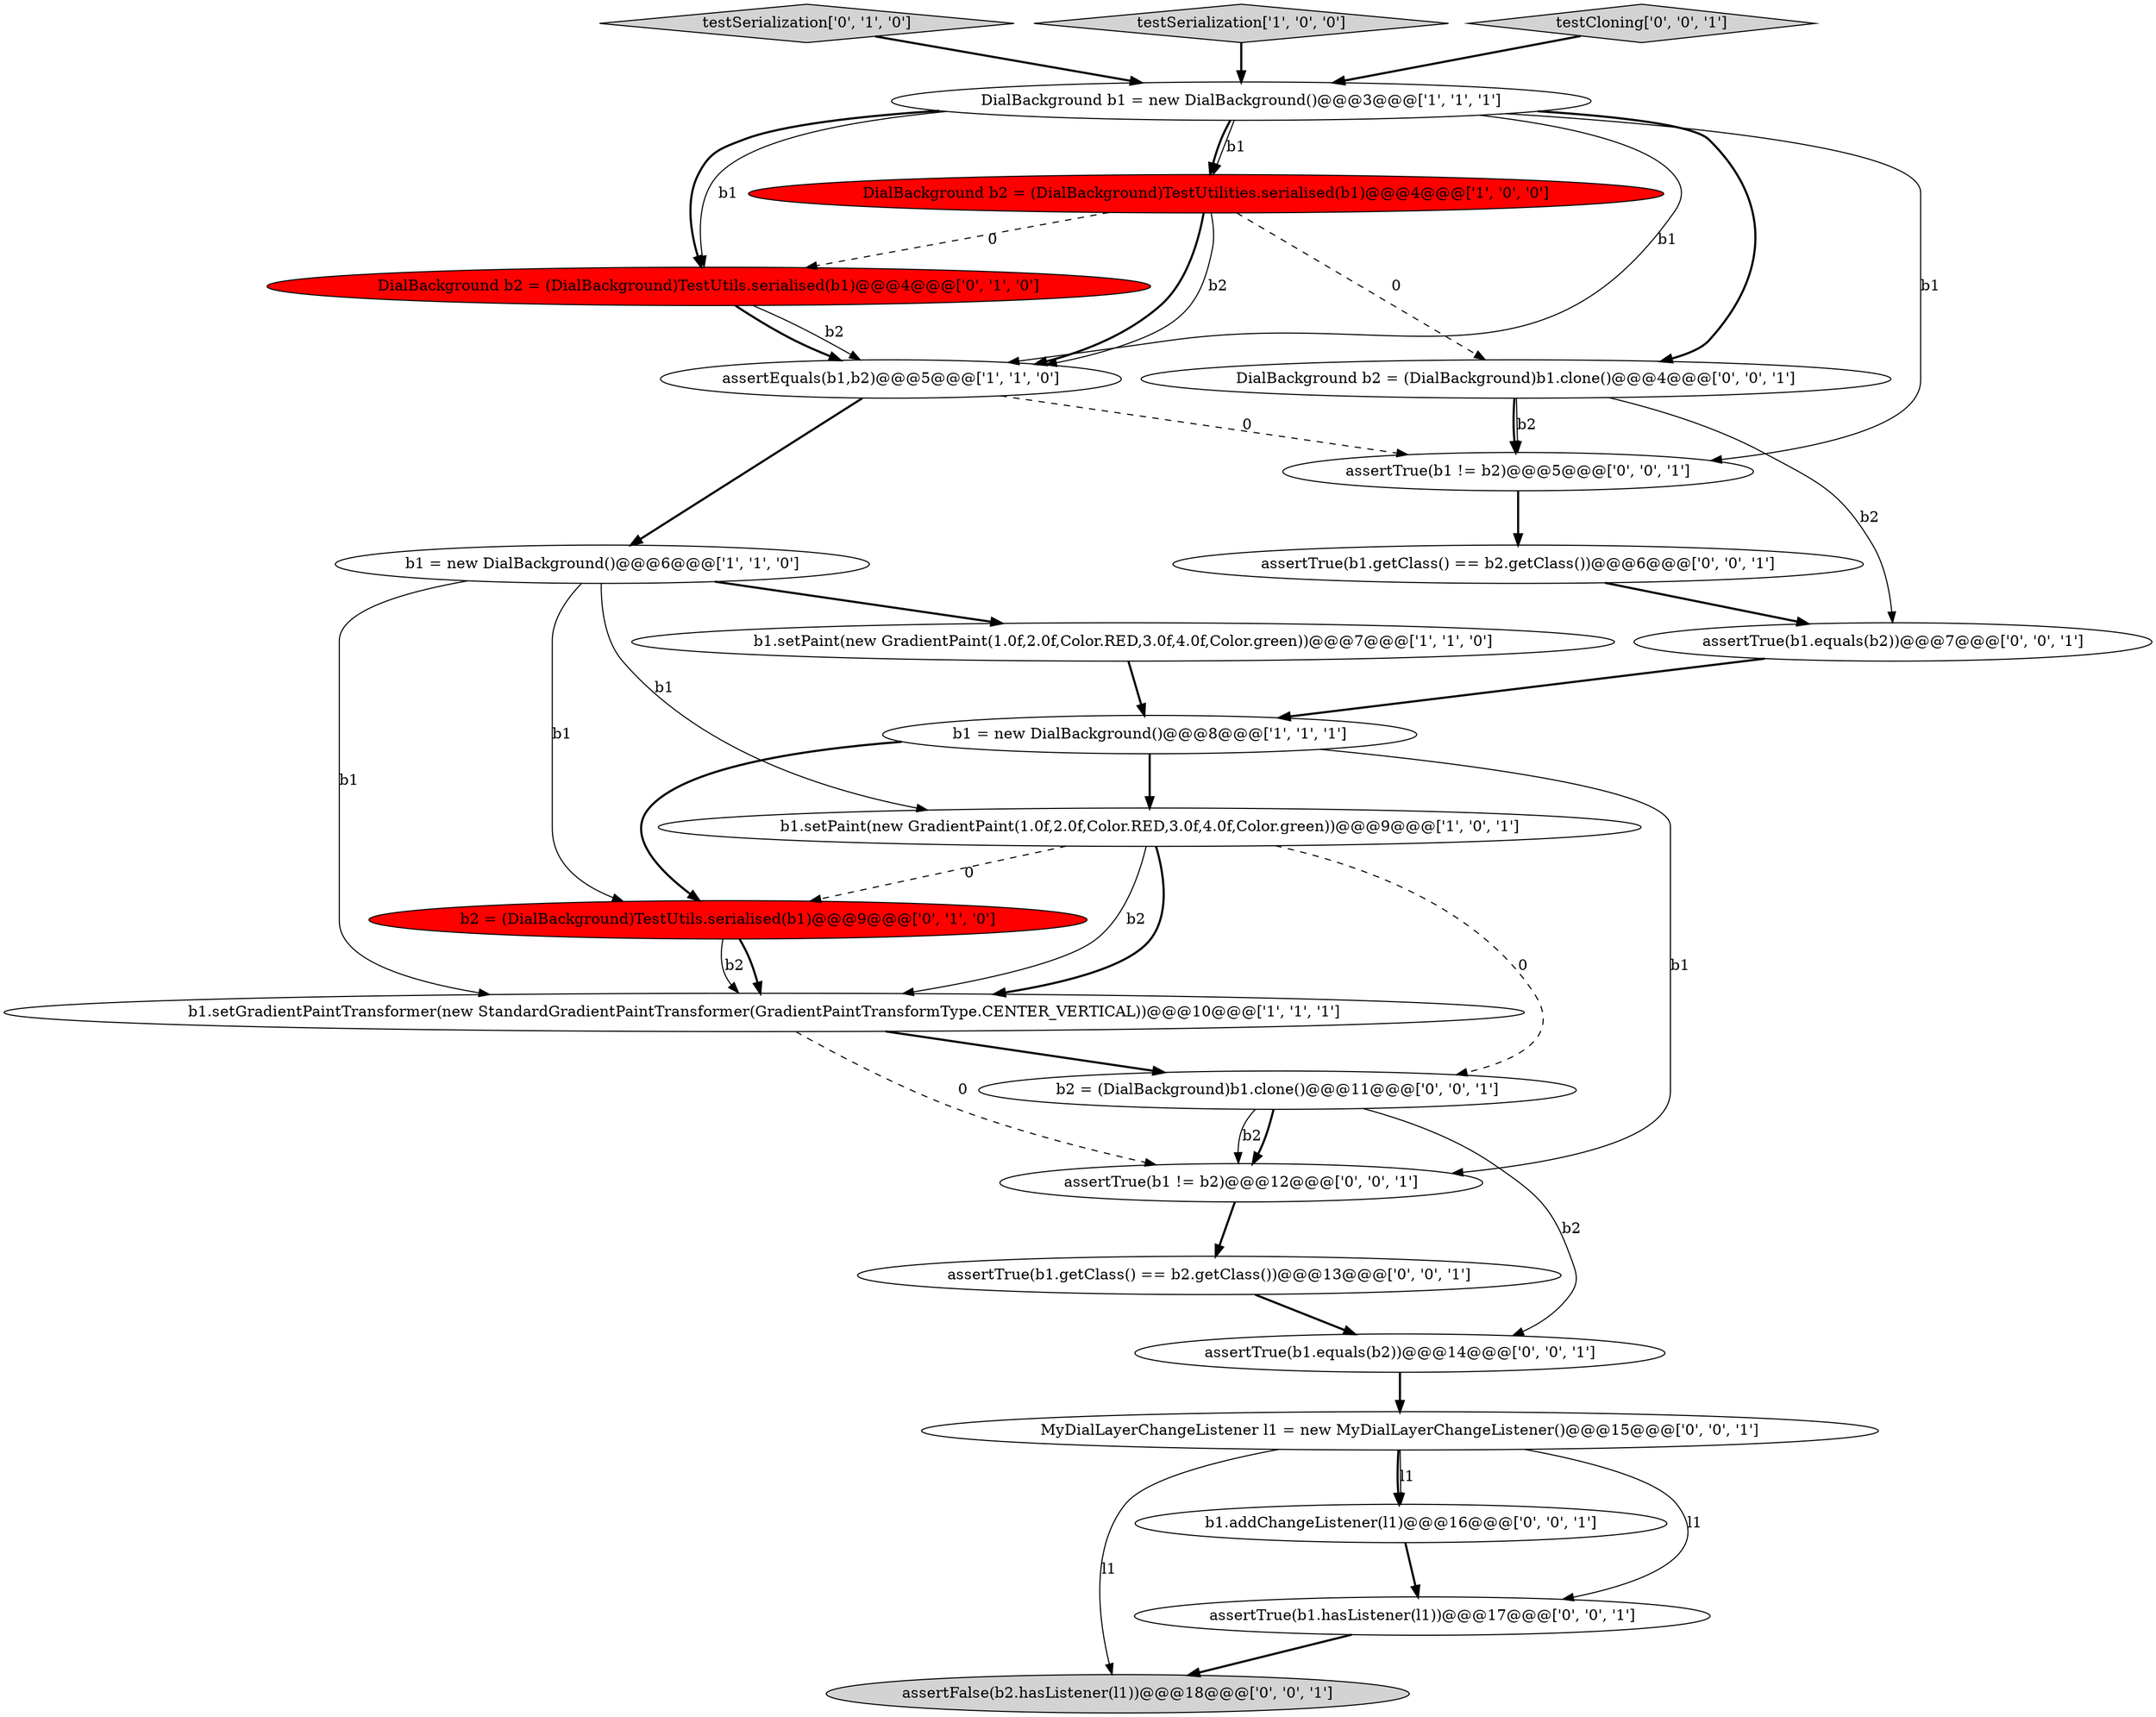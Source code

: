 digraph {
20 [style = filled, label = "assertFalse(b2.hasListener(l1))@@@18@@@['0', '0', '1']", fillcolor = lightgray, shape = ellipse image = "AAA0AAABBB3BBB"];
22 [style = filled, label = "assertTrue(b1.getClass() == b2.getClass())@@@6@@@['0', '0', '1']", fillcolor = white, shape = ellipse image = "AAA0AAABBB3BBB"];
2 [style = filled, label = "b1 = new DialBackground()@@@8@@@['1', '1', '1']", fillcolor = white, shape = ellipse image = "AAA0AAABBB1BBB"];
10 [style = filled, label = "b2 = (DialBackground)TestUtils.serialised(b1)@@@9@@@['0', '1', '0']", fillcolor = red, shape = ellipse image = "AAA1AAABBB2BBB"];
16 [style = filled, label = "assertTrue(b1 != b2)@@@12@@@['0', '0', '1']", fillcolor = white, shape = ellipse image = "AAA0AAABBB3BBB"];
15 [style = filled, label = "assertTrue(b1 != b2)@@@5@@@['0', '0', '1']", fillcolor = white, shape = ellipse image = "AAA0AAABBB3BBB"];
3 [style = filled, label = "b1.setPaint(new GradientPaint(1.0f,2.0f,Color.RED,3.0f,4.0f,Color.green))@@@9@@@['1', '0', '1']", fillcolor = white, shape = ellipse image = "AAA0AAABBB1BBB"];
18 [style = filled, label = "b2 = (DialBackground)b1.clone()@@@11@@@['0', '0', '1']", fillcolor = white, shape = ellipse image = "AAA0AAABBB3BBB"];
17 [style = filled, label = "assertTrue(b1.hasListener(l1))@@@17@@@['0', '0', '1']", fillcolor = white, shape = ellipse image = "AAA0AAABBB3BBB"];
9 [style = filled, label = "testSerialization['0', '1', '0']", fillcolor = lightgray, shape = diamond image = "AAA0AAABBB2BBB"];
14 [style = filled, label = "assertTrue(b1.equals(b2))@@@14@@@['0', '0', '1']", fillcolor = white, shape = ellipse image = "AAA0AAABBB3BBB"];
23 [style = filled, label = "assertTrue(b1.equals(b2))@@@7@@@['0', '0', '1']", fillcolor = white, shape = ellipse image = "AAA0AAABBB3BBB"];
5 [style = filled, label = "b1.setGradientPaintTransformer(new StandardGradientPaintTransformer(GradientPaintTransformType.CENTER_VERTICAL))@@@10@@@['1', '1', '1']", fillcolor = white, shape = ellipse image = "AAA0AAABBB1BBB"];
7 [style = filled, label = "testSerialization['1', '0', '0']", fillcolor = lightgray, shape = diamond image = "AAA0AAABBB1BBB"];
4 [style = filled, label = "b1.setPaint(new GradientPaint(1.0f,2.0f,Color.RED,3.0f,4.0f,Color.green))@@@7@@@['1', '1', '0']", fillcolor = white, shape = ellipse image = "AAA0AAABBB1BBB"];
13 [style = filled, label = "testCloning['0', '0', '1']", fillcolor = lightgray, shape = diamond image = "AAA0AAABBB3BBB"];
19 [style = filled, label = "MyDialLayerChangeListener l1 = new MyDialLayerChangeListener()@@@15@@@['0', '0', '1']", fillcolor = white, shape = ellipse image = "AAA0AAABBB3BBB"];
12 [style = filled, label = "DialBackground b2 = (DialBackground)b1.clone()@@@4@@@['0', '0', '1']", fillcolor = white, shape = ellipse image = "AAA0AAABBB3BBB"];
11 [style = filled, label = "DialBackground b2 = (DialBackground)TestUtils.serialised(b1)@@@4@@@['0', '1', '0']", fillcolor = red, shape = ellipse image = "AAA1AAABBB2BBB"];
6 [style = filled, label = "DialBackground b2 = (DialBackground)TestUtilities.serialised(b1)@@@4@@@['1', '0', '0']", fillcolor = red, shape = ellipse image = "AAA1AAABBB1BBB"];
8 [style = filled, label = "DialBackground b1 = new DialBackground()@@@3@@@['1', '1', '1']", fillcolor = white, shape = ellipse image = "AAA0AAABBB1BBB"];
24 [style = filled, label = "b1.addChangeListener(l1)@@@16@@@['0', '0', '1']", fillcolor = white, shape = ellipse image = "AAA0AAABBB3BBB"];
0 [style = filled, label = "assertEquals(b1,b2)@@@5@@@['1', '1', '0']", fillcolor = white, shape = ellipse image = "AAA0AAABBB1BBB"];
1 [style = filled, label = "b1 = new DialBackground()@@@6@@@['1', '1', '0']", fillcolor = white, shape = ellipse image = "AAA0AAABBB1BBB"];
21 [style = filled, label = "assertTrue(b1.getClass() == b2.getClass())@@@13@@@['0', '0', '1']", fillcolor = white, shape = ellipse image = "AAA0AAABBB3BBB"];
8->6 [style = solid, label="b1"];
1->4 [style = bold, label=""];
12->15 [style = solid, label="b2"];
19->24 [style = solid, label="l1"];
3->18 [style = dashed, label="0"];
2->3 [style = bold, label=""];
6->11 [style = dashed, label="0"];
12->15 [style = bold, label=""];
0->15 [style = dashed, label="0"];
14->19 [style = bold, label=""];
8->6 [style = bold, label=""];
6->0 [style = bold, label=""];
5->18 [style = bold, label=""];
4->2 [style = bold, label=""];
3->5 [style = solid, label="b2"];
1->3 [style = solid, label="b1"];
8->15 [style = solid, label="b1"];
7->8 [style = bold, label=""];
2->10 [style = bold, label=""];
9->8 [style = bold, label=""];
22->23 [style = bold, label=""];
8->11 [style = solid, label="b1"];
15->22 [style = bold, label=""];
19->24 [style = bold, label=""];
6->12 [style = dashed, label="0"];
5->16 [style = dashed, label="0"];
11->0 [style = solid, label="b2"];
3->5 [style = bold, label=""];
11->0 [style = bold, label=""];
1->10 [style = solid, label="b1"];
2->16 [style = solid, label="b1"];
10->5 [style = bold, label=""];
6->0 [style = solid, label="b2"];
0->1 [style = bold, label=""];
16->21 [style = bold, label=""];
1->5 [style = solid, label="b1"];
24->17 [style = bold, label=""];
21->14 [style = bold, label=""];
8->12 [style = bold, label=""];
18->16 [style = solid, label="b2"];
17->20 [style = bold, label=""];
18->14 [style = solid, label="b2"];
3->10 [style = dashed, label="0"];
23->2 [style = bold, label=""];
13->8 [style = bold, label=""];
12->23 [style = solid, label="b2"];
8->11 [style = bold, label=""];
8->0 [style = solid, label="b1"];
10->5 [style = solid, label="b2"];
19->17 [style = solid, label="l1"];
19->20 [style = solid, label="l1"];
18->16 [style = bold, label=""];
}
